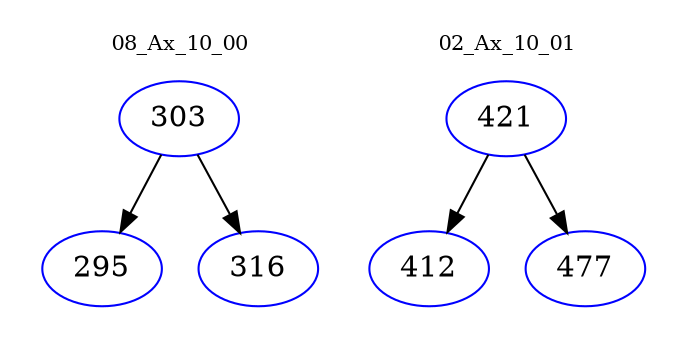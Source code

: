 digraph{
subgraph cluster_0 {
color = white
label = "08_Ax_10_00";
fontsize=10;
T0_303 [label="303", color="blue"]
T0_303 -> T0_295 [color="black"]
T0_295 [label="295", color="blue"]
T0_303 -> T0_316 [color="black"]
T0_316 [label="316", color="blue"]
}
subgraph cluster_1 {
color = white
label = "02_Ax_10_01";
fontsize=10;
T1_421 [label="421", color="blue"]
T1_421 -> T1_412 [color="black"]
T1_412 [label="412", color="blue"]
T1_421 -> T1_477 [color="black"]
T1_477 [label="477", color="blue"]
}
}
